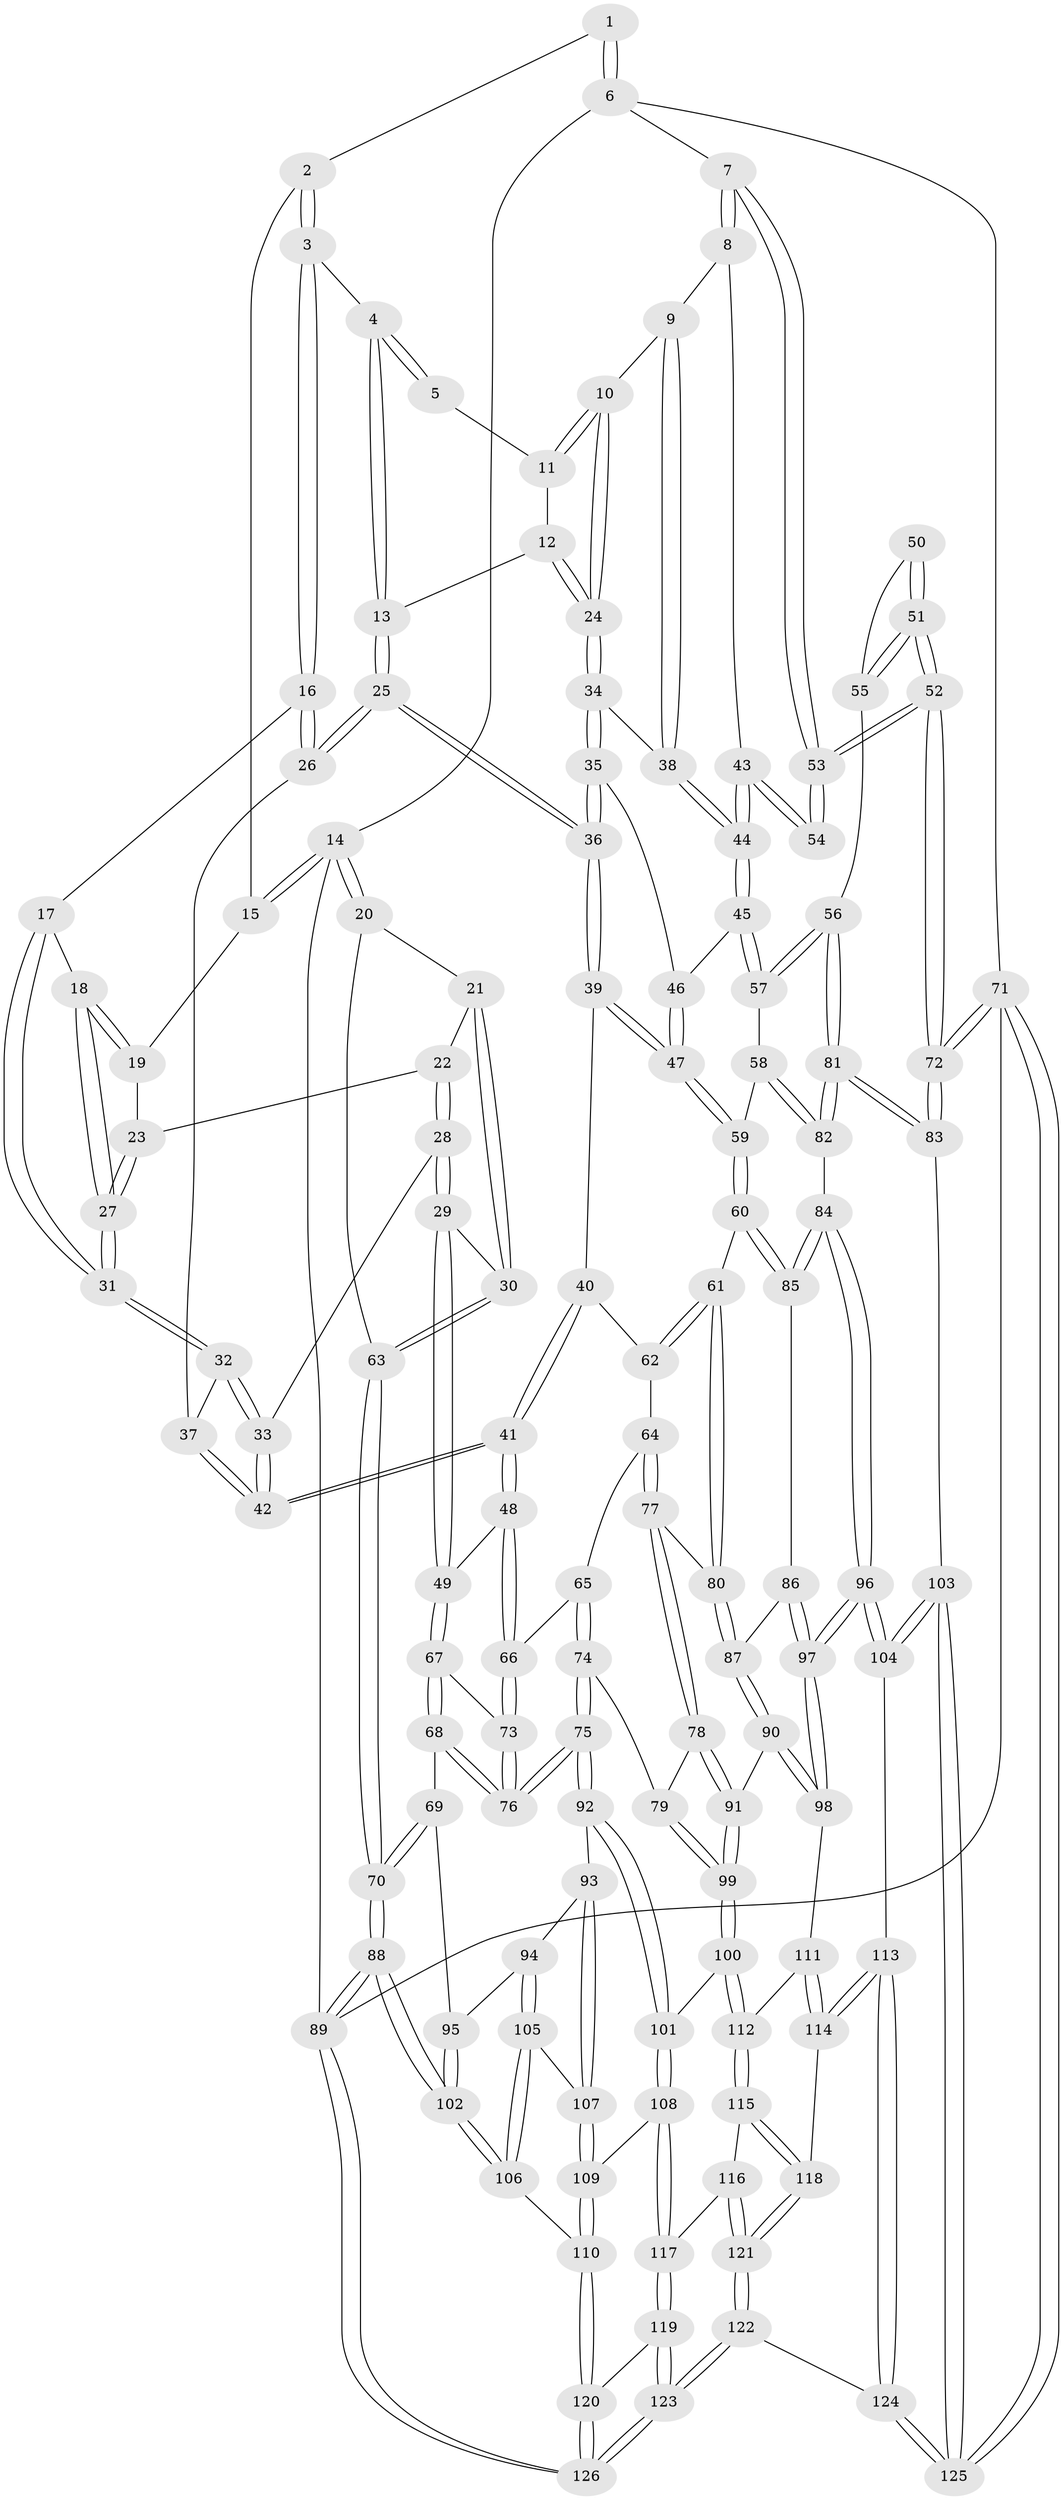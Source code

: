 // Generated by graph-tools (version 1.1) at 2025/03/03/09/25 03:03:15]
// undirected, 126 vertices, 312 edges
graph export_dot {
graph [start="1"]
  node [color=gray90,style=filled];
  1 [pos="+0.7011379593318631+0"];
  2 [pos="+0.3456953372832828+0"];
  3 [pos="+0.48992221881740955+0.06348406373572459"];
  4 [pos="+0.5266472777407105+0.09623582835020307"];
  5 [pos="+0.6604773726882788+0"];
  6 [pos="+1+0"];
  7 [pos="+1+0"];
  8 [pos="+0.9433613580627189+0.10522137673375467"];
  9 [pos="+0.7886861250494942+0.14816715612446066"];
  10 [pos="+0.7528725407169025+0.15736531103139345"];
  11 [pos="+0.6625246662826877+0"];
  12 [pos="+0.6264919895746323+0.11592782137175978"];
  13 [pos="+0.5380316466365647+0.11600171113474149"];
  14 [pos="+0+0"];
  15 [pos="+0.2548402906767269+0"];
  16 [pos="+0.3822246833833401+0.16128998206224096"];
  17 [pos="+0.3813609696573846+0.16060100831712576"];
  18 [pos="+0.3578240572264913+0.13744116093789824"];
  19 [pos="+0.2476342963633296+0"];
  20 [pos="+0+0"];
  21 [pos="+0.06748204829221562+0.12288260380048835"];
  22 [pos="+0.13709467123863187+0.11329053146443133"];
  23 [pos="+0.19395047363156503+0.048537344999685025"];
  24 [pos="+0.7219771742354398+0.17408565836972517"];
  25 [pos="+0.5051988700501348+0.2521811573393766"];
  26 [pos="+0.4159395334234149+0.23293600206660994"];
  27 [pos="+0.2559606836223382+0.1972926247535192"];
  28 [pos="+0.11922419499301158+0.2993872957967556"];
  29 [pos="+0.04795158379887508+0.3525003153591603"];
  30 [pos="+0+0.3445225632201065"];
  31 [pos="+0.2566815952840235+0.2306398903907392"];
  32 [pos="+0.2552315193772936+0.251725757420427"];
  33 [pos="+0.2304976263377519+0.28223612952143085"];
  34 [pos="+0.6808588818145286+0.2563066217684796"];
  35 [pos="+0.6333463416626948+0.291888651977621"];
  36 [pos="+0.5624315672171759+0.33051668416173274"];
  37 [pos="+0.39017414208218676+0.2489606567609877"];
  38 [pos="+0.7867446136727638+0.3285556007127793"];
  39 [pos="+0.5616757345253199+0.3355237012661693"];
  40 [pos="+0.4918782936816348+0.40002656155884064"];
  41 [pos="+0.3412551219619002+0.4482633807042126"];
  42 [pos="+0.33254852500452337+0.4184797841665123"];
  43 [pos="+0.8642188958794788+0.3533747830967444"];
  44 [pos="+0.8424493683732253+0.3699964734280348"];
  45 [pos="+0.8338437775014346+0.3867540697413688"];
  46 [pos="+0.7266309851027831+0.36464597346989175"];
  47 [pos="+0.6621965314595477+0.46880775543941566"];
  48 [pos="+0.33594570667639884+0.4585099590936622"];
  49 [pos="+0.11189498803603272+0.4313384291801349"];
  50 [pos="+0.944572675617649+0.4322244512466053"];
  51 [pos="+1+0.5526719455455716"];
  52 [pos="+1+0.5702652292834467"];
  53 [pos="+1+0.4002274510983886"];
  54 [pos="+0.9413868238885446+0.3849476529353213"];
  55 [pos="+0.9342702787782053+0.5252049477508333"];
  56 [pos="+0.8628791968552173+0.5296430263072328"];
  57 [pos="+0.8043219547927627+0.47720883139820774"];
  58 [pos="+0.7037142209568454+0.5060800795699686"];
  59 [pos="+0.686638324896872+0.5065727547352393"];
  60 [pos="+0.6728806315827007+0.5239701013659335"];
  61 [pos="+0.5619567961393125+0.5660650651405518"];
  62 [pos="+0.5096652156810928+0.4928441992107896"];
  63 [pos="+0+0.35360756242094343"];
  64 [pos="+0.4340074795546809+0.5647937725008892"];
  65 [pos="+0.423456559637241+0.5615001665307054"];
  66 [pos="+0.33549019234840255+0.4983419280617837"];
  67 [pos="+0.12665808650721377+0.5384620844378715"];
  68 [pos="+0.10069639577200035+0.5915764685623117"];
  69 [pos="+0.09811361446184434+0.5944857130410574"];
  70 [pos="+0+0.5755993408247458"];
  71 [pos="+1+1"];
  72 [pos="+1+0.8371752405395219"];
  73 [pos="+0.2901901433705487+0.5709852045040847"];
  74 [pos="+0.3984273482237828+0.6529261542970046"];
  75 [pos="+0.28479452295012897+0.6831645181847792"];
  76 [pos="+0.28208777962880294+0.6604462720124104"];
  77 [pos="+0.49528607739655567+0.6082536444038228"];
  78 [pos="+0.4829103644963367+0.6524929075835799"];
  79 [pos="+0.45175860051354433+0.6718422657824956"];
  80 [pos="+0.5455733135684108+0.5875873025835134"];
  81 [pos="+0.8593593674606953+0.6630206341440138"];
  82 [pos="+0.787914470297518+0.6686150747774416"];
  83 [pos="+1+0.8123140098227714"];
  84 [pos="+0.7688433024478102+0.6803440238119339"];
  85 [pos="+0.6703538520428083+0.6260557228539843"];
  86 [pos="+0.6608459226747551+0.6441447120043914"];
  87 [pos="+0.5860220708876489+0.6623991346180644"];
  88 [pos="+0+0.8029007312130148"];
  89 [pos="+0+1"];
  90 [pos="+0.563708115099145+0.7385843301351126"];
  91 [pos="+0.5482337960413617+0.7324147128105224"];
  92 [pos="+0.2828438606471257+0.6929911148672219"];
  93 [pos="+0.19624877954191144+0.6982177652236565"];
  94 [pos="+0.12113698003984799+0.6895945083715889"];
  95 [pos="+0.1028309921371313+0.6557356229868962"];
  96 [pos="+0.700525635471441+0.7865398218006164"];
  97 [pos="+0.672296741220923+0.7662967563845079"];
  98 [pos="+0.5713892751064862+0.7487842742091105"];
  99 [pos="+0.4232640751685743+0.7620596826987324"];
  100 [pos="+0.4101875288265706+0.7750313616000076"];
  101 [pos="+0.29738673301461555+0.7430402738963232"];
  102 [pos="+0+0.8036051978162102"];
  103 [pos="+0.7991927425653335+0.8838038540828542"];
  104 [pos="+0.7334155967913446+0.8594542406588851"];
  105 [pos="+0.09832744354009862+0.7484494652484703"];
  106 [pos="+0+0.8312750679013202"];
  107 [pos="+0.15205756743438917+0.7817865278933931"];
  108 [pos="+0.2699660530604581+0.7995047724860592"];
  109 [pos="+0.19284228852029325+0.8280988557879732"];
  110 [pos="+0.11964144239090427+0.9148094127813121"];
  111 [pos="+0.5494309154379456+0.7977784719898685"];
  112 [pos="+0.4204507376735471+0.7963529697724621"];
  113 [pos="+0.6324624539528028+0.9219233127777318"];
  114 [pos="+0.5409022164233551+0.8666302069479733"];
  115 [pos="+0.43338020380178677+0.8516578588937621"];
  116 [pos="+0.3621886269181667+0.8787561737352116"];
  117 [pos="+0.2978172844249821+0.8772030205711715"];
  118 [pos="+0.4645080730336668+0.8898254071611346"];
  119 [pos="+0.2916978249779422+0.9182189847079101"];
  120 [pos="+0.1292381895014345+0.9398800972408293"];
  121 [pos="+0.4254029859940558+1"];
  122 [pos="+0.40642758162290865+1"];
  123 [pos="+0.4047566150390303+1"];
  124 [pos="+0.5273879122330223+1"];
  125 [pos="+0.7872899962776958+1"];
  126 [pos="+0.14997911903343047+1"];
  1 -- 2;
  1 -- 6;
  1 -- 6;
  2 -- 3;
  2 -- 3;
  2 -- 15;
  3 -- 4;
  3 -- 16;
  3 -- 16;
  4 -- 5;
  4 -- 5;
  4 -- 13;
  4 -- 13;
  5 -- 11;
  6 -- 7;
  6 -- 14;
  6 -- 71;
  7 -- 8;
  7 -- 8;
  7 -- 53;
  7 -- 53;
  8 -- 9;
  8 -- 43;
  9 -- 10;
  9 -- 38;
  9 -- 38;
  10 -- 11;
  10 -- 11;
  10 -- 24;
  10 -- 24;
  11 -- 12;
  12 -- 13;
  12 -- 24;
  12 -- 24;
  13 -- 25;
  13 -- 25;
  14 -- 15;
  14 -- 15;
  14 -- 20;
  14 -- 20;
  14 -- 89;
  15 -- 19;
  16 -- 17;
  16 -- 26;
  16 -- 26;
  17 -- 18;
  17 -- 31;
  17 -- 31;
  18 -- 19;
  18 -- 19;
  18 -- 27;
  18 -- 27;
  19 -- 23;
  20 -- 21;
  20 -- 63;
  21 -- 22;
  21 -- 30;
  21 -- 30;
  22 -- 23;
  22 -- 28;
  22 -- 28;
  23 -- 27;
  23 -- 27;
  24 -- 34;
  24 -- 34;
  25 -- 26;
  25 -- 26;
  25 -- 36;
  25 -- 36;
  26 -- 37;
  27 -- 31;
  27 -- 31;
  28 -- 29;
  28 -- 29;
  28 -- 33;
  29 -- 30;
  29 -- 49;
  29 -- 49;
  30 -- 63;
  30 -- 63;
  31 -- 32;
  31 -- 32;
  32 -- 33;
  32 -- 33;
  32 -- 37;
  33 -- 42;
  33 -- 42;
  34 -- 35;
  34 -- 35;
  34 -- 38;
  35 -- 36;
  35 -- 36;
  35 -- 46;
  36 -- 39;
  36 -- 39;
  37 -- 42;
  37 -- 42;
  38 -- 44;
  38 -- 44;
  39 -- 40;
  39 -- 47;
  39 -- 47;
  40 -- 41;
  40 -- 41;
  40 -- 62;
  41 -- 42;
  41 -- 42;
  41 -- 48;
  41 -- 48;
  43 -- 44;
  43 -- 44;
  43 -- 54;
  43 -- 54;
  44 -- 45;
  44 -- 45;
  45 -- 46;
  45 -- 57;
  45 -- 57;
  46 -- 47;
  46 -- 47;
  47 -- 59;
  47 -- 59;
  48 -- 49;
  48 -- 66;
  48 -- 66;
  49 -- 67;
  49 -- 67;
  50 -- 51;
  50 -- 51;
  50 -- 55;
  51 -- 52;
  51 -- 52;
  51 -- 55;
  51 -- 55;
  52 -- 53;
  52 -- 53;
  52 -- 72;
  52 -- 72;
  53 -- 54;
  53 -- 54;
  55 -- 56;
  56 -- 57;
  56 -- 57;
  56 -- 81;
  56 -- 81;
  57 -- 58;
  58 -- 59;
  58 -- 82;
  58 -- 82;
  59 -- 60;
  59 -- 60;
  60 -- 61;
  60 -- 85;
  60 -- 85;
  61 -- 62;
  61 -- 62;
  61 -- 80;
  61 -- 80;
  62 -- 64;
  63 -- 70;
  63 -- 70;
  64 -- 65;
  64 -- 77;
  64 -- 77;
  65 -- 66;
  65 -- 74;
  65 -- 74;
  66 -- 73;
  66 -- 73;
  67 -- 68;
  67 -- 68;
  67 -- 73;
  68 -- 69;
  68 -- 76;
  68 -- 76;
  69 -- 70;
  69 -- 70;
  69 -- 95;
  70 -- 88;
  70 -- 88;
  71 -- 72;
  71 -- 72;
  71 -- 125;
  71 -- 125;
  71 -- 89;
  72 -- 83;
  72 -- 83;
  73 -- 76;
  73 -- 76;
  74 -- 75;
  74 -- 75;
  74 -- 79;
  75 -- 76;
  75 -- 76;
  75 -- 92;
  75 -- 92;
  77 -- 78;
  77 -- 78;
  77 -- 80;
  78 -- 79;
  78 -- 91;
  78 -- 91;
  79 -- 99;
  79 -- 99;
  80 -- 87;
  80 -- 87;
  81 -- 82;
  81 -- 82;
  81 -- 83;
  81 -- 83;
  82 -- 84;
  83 -- 103;
  84 -- 85;
  84 -- 85;
  84 -- 96;
  84 -- 96;
  85 -- 86;
  86 -- 87;
  86 -- 97;
  86 -- 97;
  87 -- 90;
  87 -- 90;
  88 -- 89;
  88 -- 89;
  88 -- 102;
  88 -- 102;
  89 -- 126;
  89 -- 126;
  90 -- 91;
  90 -- 98;
  90 -- 98;
  91 -- 99;
  91 -- 99;
  92 -- 93;
  92 -- 101;
  92 -- 101;
  93 -- 94;
  93 -- 107;
  93 -- 107;
  94 -- 95;
  94 -- 105;
  94 -- 105;
  95 -- 102;
  95 -- 102;
  96 -- 97;
  96 -- 97;
  96 -- 104;
  96 -- 104;
  97 -- 98;
  97 -- 98;
  98 -- 111;
  99 -- 100;
  99 -- 100;
  100 -- 101;
  100 -- 112;
  100 -- 112;
  101 -- 108;
  101 -- 108;
  102 -- 106;
  102 -- 106;
  103 -- 104;
  103 -- 104;
  103 -- 125;
  103 -- 125;
  104 -- 113;
  105 -- 106;
  105 -- 106;
  105 -- 107;
  106 -- 110;
  107 -- 109;
  107 -- 109;
  108 -- 109;
  108 -- 117;
  108 -- 117;
  109 -- 110;
  109 -- 110;
  110 -- 120;
  110 -- 120;
  111 -- 112;
  111 -- 114;
  111 -- 114;
  112 -- 115;
  112 -- 115;
  113 -- 114;
  113 -- 114;
  113 -- 124;
  113 -- 124;
  114 -- 118;
  115 -- 116;
  115 -- 118;
  115 -- 118;
  116 -- 117;
  116 -- 121;
  116 -- 121;
  117 -- 119;
  117 -- 119;
  118 -- 121;
  118 -- 121;
  119 -- 120;
  119 -- 123;
  119 -- 123;
  120 -- 126;
  120 -- 126;
  121 -- 122;
  121 -- 122;
  122 -- 123;
  122 -- 123;
  122 -- 124;
  123 -- 126;
  123 -- 126;
  124 -- 125;
  124 -- 125;
}
